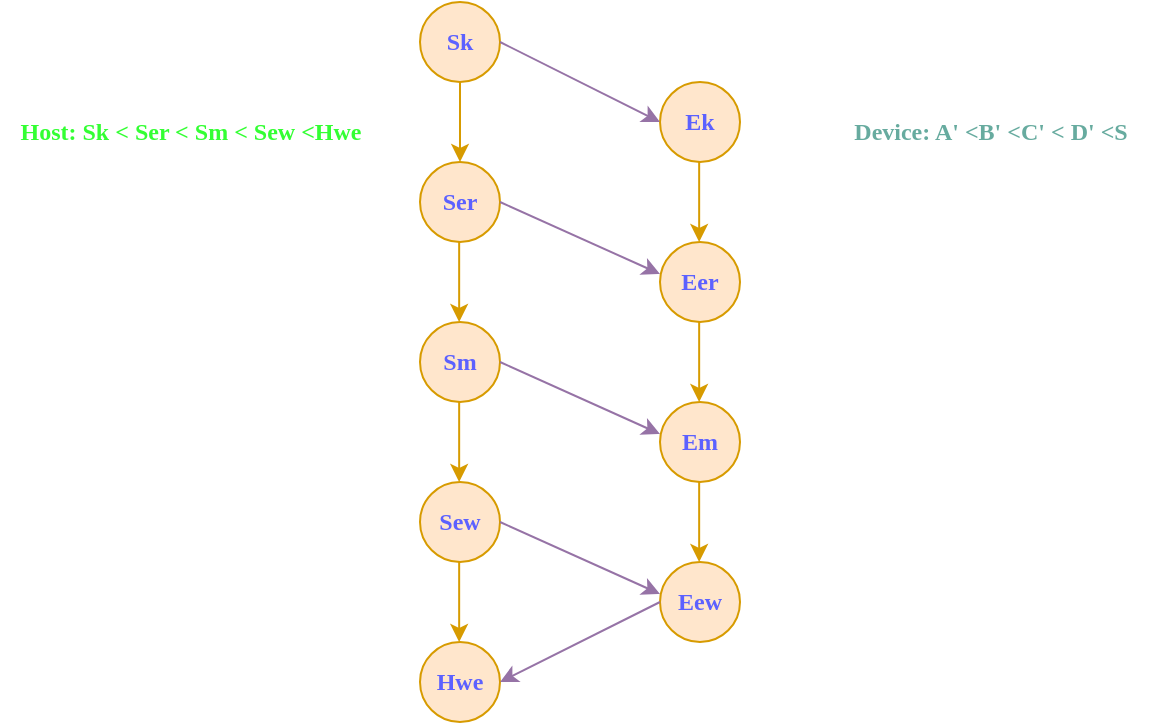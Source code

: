 <mxfile version="22.0.8" type="github">
  <diagram name="Page-1" id="NO5K5PXYTfTmIQMCAPjk">
    <mxGraphModel dx="1128" dy="793" grid="1" gridSize="10" guides="1" tooltips="1" connect="1" arrows="1" fold="1" page="1" pageScale="1" pageWidth="850" pageHeight="1100" math="0" shadow="0">
      <root>
        <mxCell id="0" />
        <mxCell id="1" parent="0" />
        <mxCell id="29IbvjfPDuAIs4MbvkhC-1" value="Sk" style="ellipse;whiteSpace=wrap;html=1;aspect=fixed;fillColor=#ffe6cc;strokeColor=#d79b00;fontStyle=1;fontFamily=Verdana;fontColor=#5C61FF;" vertex="1" parent="1">
          <mxGeometry x="320" y="320" width="40" height="40" as="geometry" />
        </mxCell>
        <mxCell id="29IbvjfPDuAIs4MbvkhC-5" value="Sew" style="ellipse;whiteSpace=wrap;html=1;aspect=fixed;fillColor=#ffe6cc;strokeColor=#d79b00;fontStyle=1;fontFamily=Verdana;fontColor=#5C61FF;" vertex="1" parent="1">
          <mxGeometry x="320" y="560" width="40" height="40" as="geometry" />
        </mxCell>
        <mxCell id="29IbvjfPDuAIs4MbvkhC-6" value="Sm" style="ellipse;whiteSpace=wrap;html=1;aspect=fixed;fillColor=#ffe6cc;strokeColor=#d79b00;fontStyle=1;fontFamily=Verdana;fontColor=#5C61FF;" vertex="1" parent="1">
          <mxGeometry x="320" y="480" width="40" height="40" as="geometry" />
        </mxCell>
        <mxCell id="29IbvjfPDuAIs4MbvkhC-7" value="Ser" style="ellipse;whiteSpace=wrap;html=1;aspect=fixed;fillColor=#ffe6cc;strokeColor=#d79b00;fontStyle=1;fontFamily=Verdana;fontColor=#5C61FF;" vertex="1" parent="1">
          <mxGeometry x="320" y="400" width="40" height="40" as="geometry" />
        </mxCell>
        <mxCell id="29IbvjfPDuAIs4MbvkhC-8" value="Ek" style="ellipse;whiteSpace=wrap;html=1;aspect=fixed;fillColor=#ffe6cc;strokeColor=#d79b00;fontStyle=1;fontFamily=Verdana;fontColor=#5C61FF;" vertex="1" parent="1">
          <mxGeometry x="440" y="360" width="40" height="40" as="geometry" />
        </mxCell>
        <mxCell id="29IbvjfPDuAIs4MbvkhC-9" value="Hwe" style="ellipse;whiteSpace=wrap;html=1;aspect=fixed;fillColor=#ffe6cc;strokeColor=#d79b00;fontStyle=1;fontFamily=Verdana;fontColor=#5C61FF;" vertex="1" parent="1">
          <mxGeometry x="320" y="640" width="40" height="40" as="geometry" />
        </mxCell>
        <mxCell id="29IbvjfPDuAIs4MbvkhC-10" value="Eew" style="ellipse;whiteSpace=wrap;html=1;aspect=fixed;fillColor=#ffe6cc;strokeColor=#d79b00;fontStyle=1;fontFamily=Verdana;fontColor=#5C61FF;" vertex="1" parent="1">
          <mxGeometry x="440" y="600" width="40" height="40" as="geometry" />
        </mxCell>
        <mxCell id="29IbvjfPDuAIs4MbvkhC-11" value="Em" style="ellipse;whiteSpace=wrap;html=1;aspect=fixed;fillColor=#ffe6cc;strokeColor=#d79b00;fontStyle=1;fontFamily=Verdana;fontColor=#5C61FF;" vertex="1" parent="1">
          <mxGeometry x="440" y="520" width="40" height="40" as="geometry" />
        </mxCell>
        <mxCell id="29IbvjfPDuAIs4MbvkhC-12" value="Eer" style="ellipse;whiteSpace=wrap;html=1;aspect=fixed;fillColor=#ffe6cc;strokeColor=#d79b00;fontStyle=1;fontFamily=Verdana;fontColor=#5C61FF;" vertex="1" parent="1">
          <mxGeometry x="440" y="440" width="40" height="40" as="geometry" />
        </mxCell>
        <mxCell id="29IbvjfPDuAIs4MbvkhC-17" value="" style="endArrow=classic;html=1;rounded=0;exitX=0.5;exitY=1;exitDx=0;exitDy=0;entryX=0.5;entryY=0;entryDx=0;entryDy=0;fillColor=#ffe6cc;strokeColor=#d79b00;fontStyle=1;fontFamily=Verdana;fontColor=#5C61FF;" edge="1" parent="1" source="29IbvjfPDuAIs4MbvkhC-1" target="29IbvjfPDuAIs4MbvkhC-7">
          <mxGeometry width="50" height="50" relative="1" as="geometry">
            <mxPoint x="240" y="640" as="sourcePoint" />
            <mxPoint x="290" y="590" as="targetPoint" />
          </mxGeometry>
        </mxCell>
        <mxCell id="29IbvjfPDuAIs4MbvkhC-18" value="" style="endArrow=classic;html=1;rounded=0;exitX=0.5;exitY=1;exitDx=0;exitDy=0;entryX=0.5;entryY=0;entryDx=0;entryDy=0;fillColor=#ffe6cc;strokeColor=#d79b00;fontStyle=1;fontFamily=Verdana;fontColor=#5C61FF;" edge="1" parent="1">
          <mxGeometry width="50" height="50" relative="1" as="geometry">
            <mxPoint x="339.58" y="440" as="sourcePoint" />
            <mxPoint x="339.58" y="480" as="targetPoint" />
          </mxGeometry>
        </mxCell>
        <mxCell id="29IbvjfPDuAIs4MbvkhC-19" value="" style="endArrow=classic;html=1;rounded=0;exitX=0.5;exitY=1;exitDx=0;exitDy=0;entryX=0.5;entryY=0;entryDx=0;entryDy=0;fillColor=#ffe6cc;strokeColor=#d79b00;fontStyle=1;fontFamily=Verdana;fontColor=#5C61FF;" edge="1" parent="1">
          <mxGeometry width="50" height="50" relative="1" as="geometry">
            <mxPoint x="339.58" y="520" as="sourcePoint" />
            <mxPoint x="339.58" y="560" as="targetPoint" />
          </mxGeometry>
        </mxCell>
        <mxCell id="29IbvjfPDuAIs4MbvkhC-20" value="" style="endArrow=classic;html=1;rounded=0;exitX=0.5;exitY=1;exitDx=0;exitDy=0;entryX=0.5;entryY=0;entryDx=0;entryDy=0;fillColor=#ffe6cc;strokeColor=#d79b00;fontStyle=1;fontFamily=Verdana;fontColor=#5C61FF;" edge="1" parent="1">
          <mxGeometry width="50" height="50" relative="1" as="geometry">
            <mxPoint x="339.58" y="600" as="sourcePoint" />
            <mxPoint x="339.58" y="640" as="targetPoint" />
          </mxGeometry>
        </mxCell>
        <mxCell id="29IbvjfPDuAIs4MbvkhC-21" value="" style="endArrow=classic;html=1;rounded=0;exitX=0.5;exitY=1;exitDx=0;exitDy=0;entryX=0.5;entryY=0;entryDx=0;entryDy=0;fillColor=#ffe6cc;strokeColor=#d79b00;fontStyle=1;fontFamily=Verdana;fontColor=#5C61FF;" edge="1" parent="1">
          <mxGeometry width="50" height="50" relative="1" as="geometry">
            <mxPoint x="459.58" y="400" as="sourcePoint" />
            <mxPoint x="459.58" y="440" as="targetPoint" />
          </mxGeometry>
        </mxCell>
        <mxCell id="29IbvjfPDuAIs4MbvkhC-22" value="" style="endArrow=classic;html=1;rounded=0;exitX=0.5;exitY=1;exitDx=0;exitDy=0;entryX=0.5;entryY=0;entryDx=0;entryDy=0;fillColor=#ffe6cc;strokeColor=#d79b00;fontStyle=1;fontFamily=Verdana;fontColor=#5C61FF;" edge="1" parent="1">
          <mxGeometry width="50" height="50" relative="1" as="geometry">
            <mxPoint x="459.58" y="480" as="sourcePoint" />
            <mxPoint x="459.58" y="520" as="targetPoint" />
          </mxGeometry>
        </mxCell>
        <mxCell id="29IbvjfPDuAIs4MbvkhC-23" value="" style="endArrow=classic;html=1;rounded=0;exitX=0.5;exitY=1;exitDx=0;exitDy=0;entryX=0.5;entryY=0;entryDx=0;entryDy=0;fillColor=#ffe6cc;strokeColor=#d79b00;fontStyle=1;fontFamily=Verdana;fontColor=#5C61FF;" edge="1" parent="1">
          <mxGeometry width="50" height="50" relative="1" as="geometry">
            <mxPoint x="459.58" y="560" as="sourcePoint" />
            <mxPoint x="459.58" y="600" as="targetPoint" />
          </mxGeometry>
        </mxCell>
        <mxCell id="29IbvjfPDuAIs4MbvkhC-27" value="" style="endArrow=classic;html=1;rounded=0;exitX=1;exitY=0.5;exitDx=0;exitDy=0;entryX=0;entryY=0.5;entryDx=0;entryDy=0;fillColor=#e1d5e7;strokeColor=#9673A6;" edge="1" parent="1" source="29IbvjfPDuAIs4MbvkhC-1" target="29IbvjfPDuAIs4MbvkhC-8">
          <mxGeometry width="50" height="50" relative="1" as="geometry">
            <mxPoint x="240" y="640" as="sourcePoint" />
            <mxPoint x="290" y="590" as="targetPoint" />
          </mxGeometry>
        </mxCell>
        <mxCell id="29IbvjfPDuAIs4MbvkhC-28" value="" style="endArrow=classic;html=1;rounded=0;exitX=1;exitY=0.5;exitDx=0;exitDy=0;entryX=0;entryY=0.5;entryDx=0;entryDy=0;fillColor=#e1d5e7;strokeColor=#9673A6;" edge="1" parent="1" source="29IbvjfPDuAIs4MbvkhC-7">
          <mxGeometry width="50" height="50" relative="1" as="geometry">
            <mxPoint x="354" y="430" as="sourcePoint" />
            <mxPoint x="440" y="456" as="targetPoint" />
          </mxGeometry>
        </mxCell>
        <mxCell id="29IbvjfPDuAIs4MbvkhC-29" value="" style="endArrow=classic;html=1;rounded=0;exitX=1;exitY=0.5;exitDx=0;exitDy=0;entryX=0;entryY=0.5;entryDx=0;entryDy=0;fillColor=#e1d5e7;strokeColor=#9673A6;" edge="1" parent="1">
          <mxGeometry width="50" height="50" relative="1" as="geometry">
            <mxPoint x="360" y="500" as="sourcePoint" />
            <mxPoint x="440" y="536" as="targetPoint" />
          </mxGeometry>
        </mxCell>
        <mxCell id="29IbvjfPDuAIs4MbvkhC-30" value="" style="endArrow=classic;html=1;rounded=0;exitX=1;exitY=0.5;exitDx=0;exitDy=0;entryX=0;entryY=0.5;entryDx=0;entryDy=0;fillColor=#e1d5e7;strokeColor=#9673A6;" edge="1" parent="1">
          <mxGeometry width="50" height="50" relative="1" as="geometry">
            <mxPoint x="360" y="580" as="sourcePoint" />
            <mxPoint x="440" y="616" as="targetPoint" />
          </mxGeometry>
        </mxCell>
        <mxCell id="29IbvjfPDuAIs4MbvkhC-32" value="" style="endArrow=classic;html=1;rounded=0;exitX=0;exitY=0.5;exitDx=0;exitDy=0;entryX=1;entryY=0.5;entryDx=0;entryDy=0;fillColor=#e1d5e7;strokeColor=#9673A6;" edge="1" parent="1" source="29IbvjfPDuAIs4MbvkhC-10" target="29IbvjfPDuAIs4MbvkhC-9">
          <mxGeometry width="50" height="50" relative="1" as="geometry">
            <mxPoint x="370" y="590" as="sourcePoint" />
            <mxPoint x="450" y="626" as="targetPoint" />
          </mxGeometry>
        </mxCell>
        <mxCell id="29IbvjfPDuAIs4MbvkhC-33" value="&lt;b&gt;&lt;font color=&quot;#33ff33&quot; face=&quot;Verdana&quot;&gt;Host: Sk &amp;lt; Ser &amp;lt; Sm &amp;lt; Sew &amp;lt;Hwe&lt;br&gt;&lt;/font&gt;&lt;/b&gt;" style="text;html=1;align=center;verticalAlign=middle;resizable=0;points=[];autosize=1;strokeColor=none;fillColor=none;" vertex="1" parent="1">
          <mxGeometry x="110" y="370" width="190" height="30" as="geometry" />
        </mxCell>
        <mxCell id="29IbvjfPDuAIs4MbvkhC-34" value="&lt;font color=&quot;#67ab9f&quot; face=&quot;Verdana&quot;&gt;&lt;b&gt;Device: A&#39; &amp;lt;B&#39; &amp;lt;C&#39; &amp;lt; D&#39; &amp;lt;S&lt;/b&gt;&lt;/font&gt;" style="text;html=1;align=center;verticalAlign=middle;resizable=0;points=[];autosize=1;strokeColor=none;fillColor=none;" vertex="1" parent="1">
          <mxGeometry x="525" y="370" width="160" height="30" as="geometry" />
        </mxCell>
      </root>
    </mxGraphModel>
  </diagram>
</mxfile>
